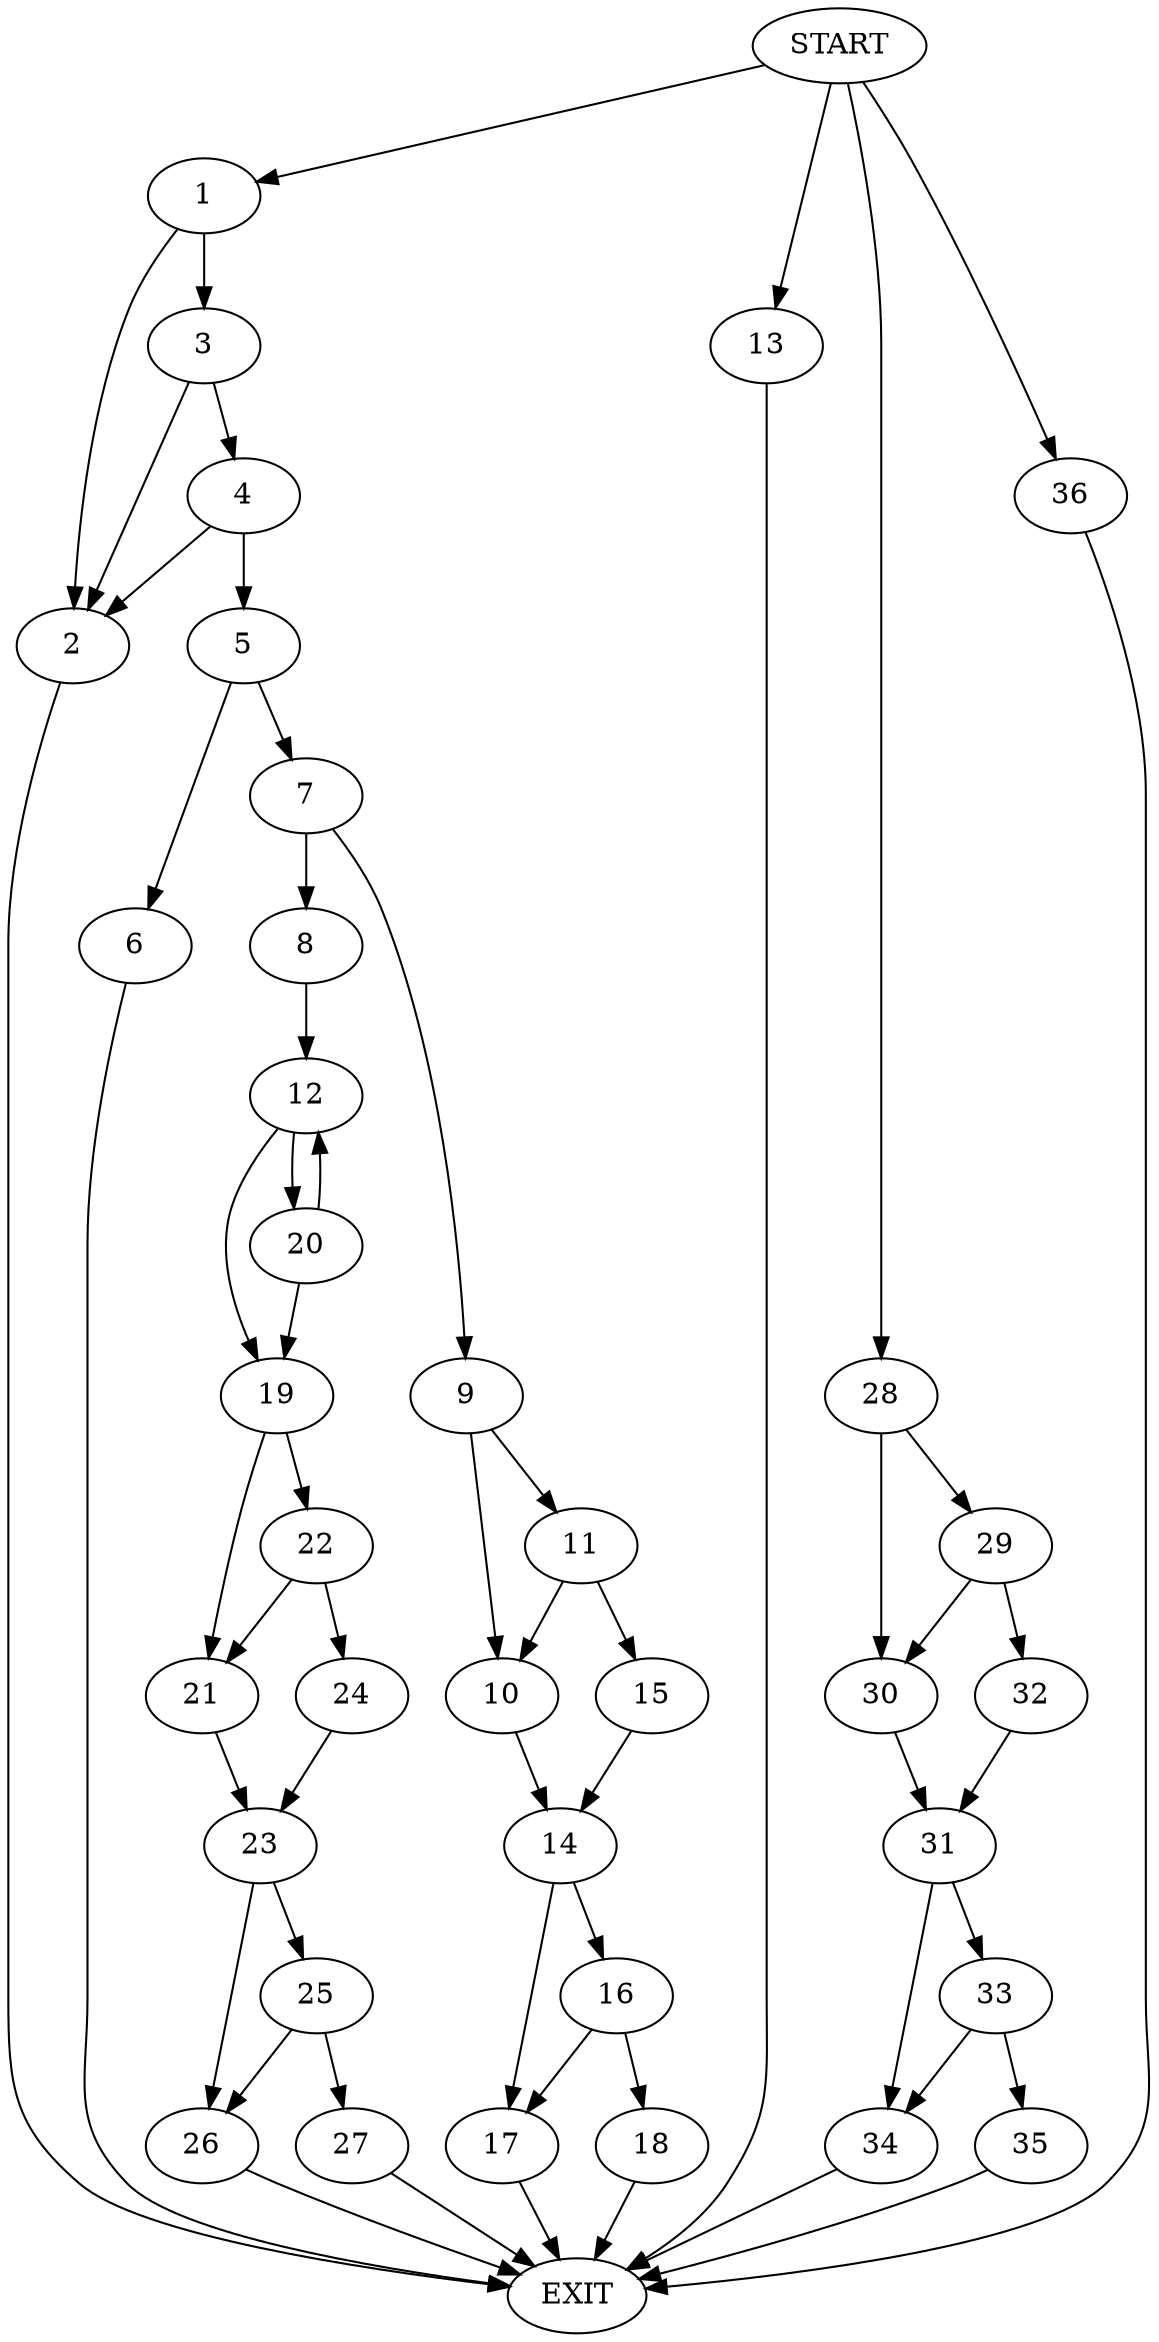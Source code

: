 digraph {
0 [label="START"]
37 [label="EXIT"]
0 -> 1
1 -> 2
1 -> 3
2 -> 37
3 -> 4
3 -> 2
4 -> 5
4 -> 2
5 -> 6
5 -> 7
7 -> 8
7 -> 9
6 -> 37
9 -> 10
9 -> 11
8 -> 12
0 -> 13
13 -> 37
10 -> 14
11 -> 10
11 -> 15
15 -> 14
14 -> 16
14 -> 17
16 -> 18
16 -> 17
17 -> 37
18 -> 37
12 -> 19
12 -> 20
19 -> 21
19 -> 22
20 -> 19
20 -> 12
21 -> 23
22 -> 24
22 -> 21
24 -> 23
23 -> 25
23 -> 26
25 -> 27
25 -> 26
26 -> 37
27 -> 37
0 -> 28
28 -> 29
28 -> 30
30 -> 31
29 -> 32
29 -> 30
32 -> 31
31 -> 33
31 -> 34
33 -> 35
33 -> 34
34 -> 37
35 -> 37
0 -> 36
36 -> 37
}
